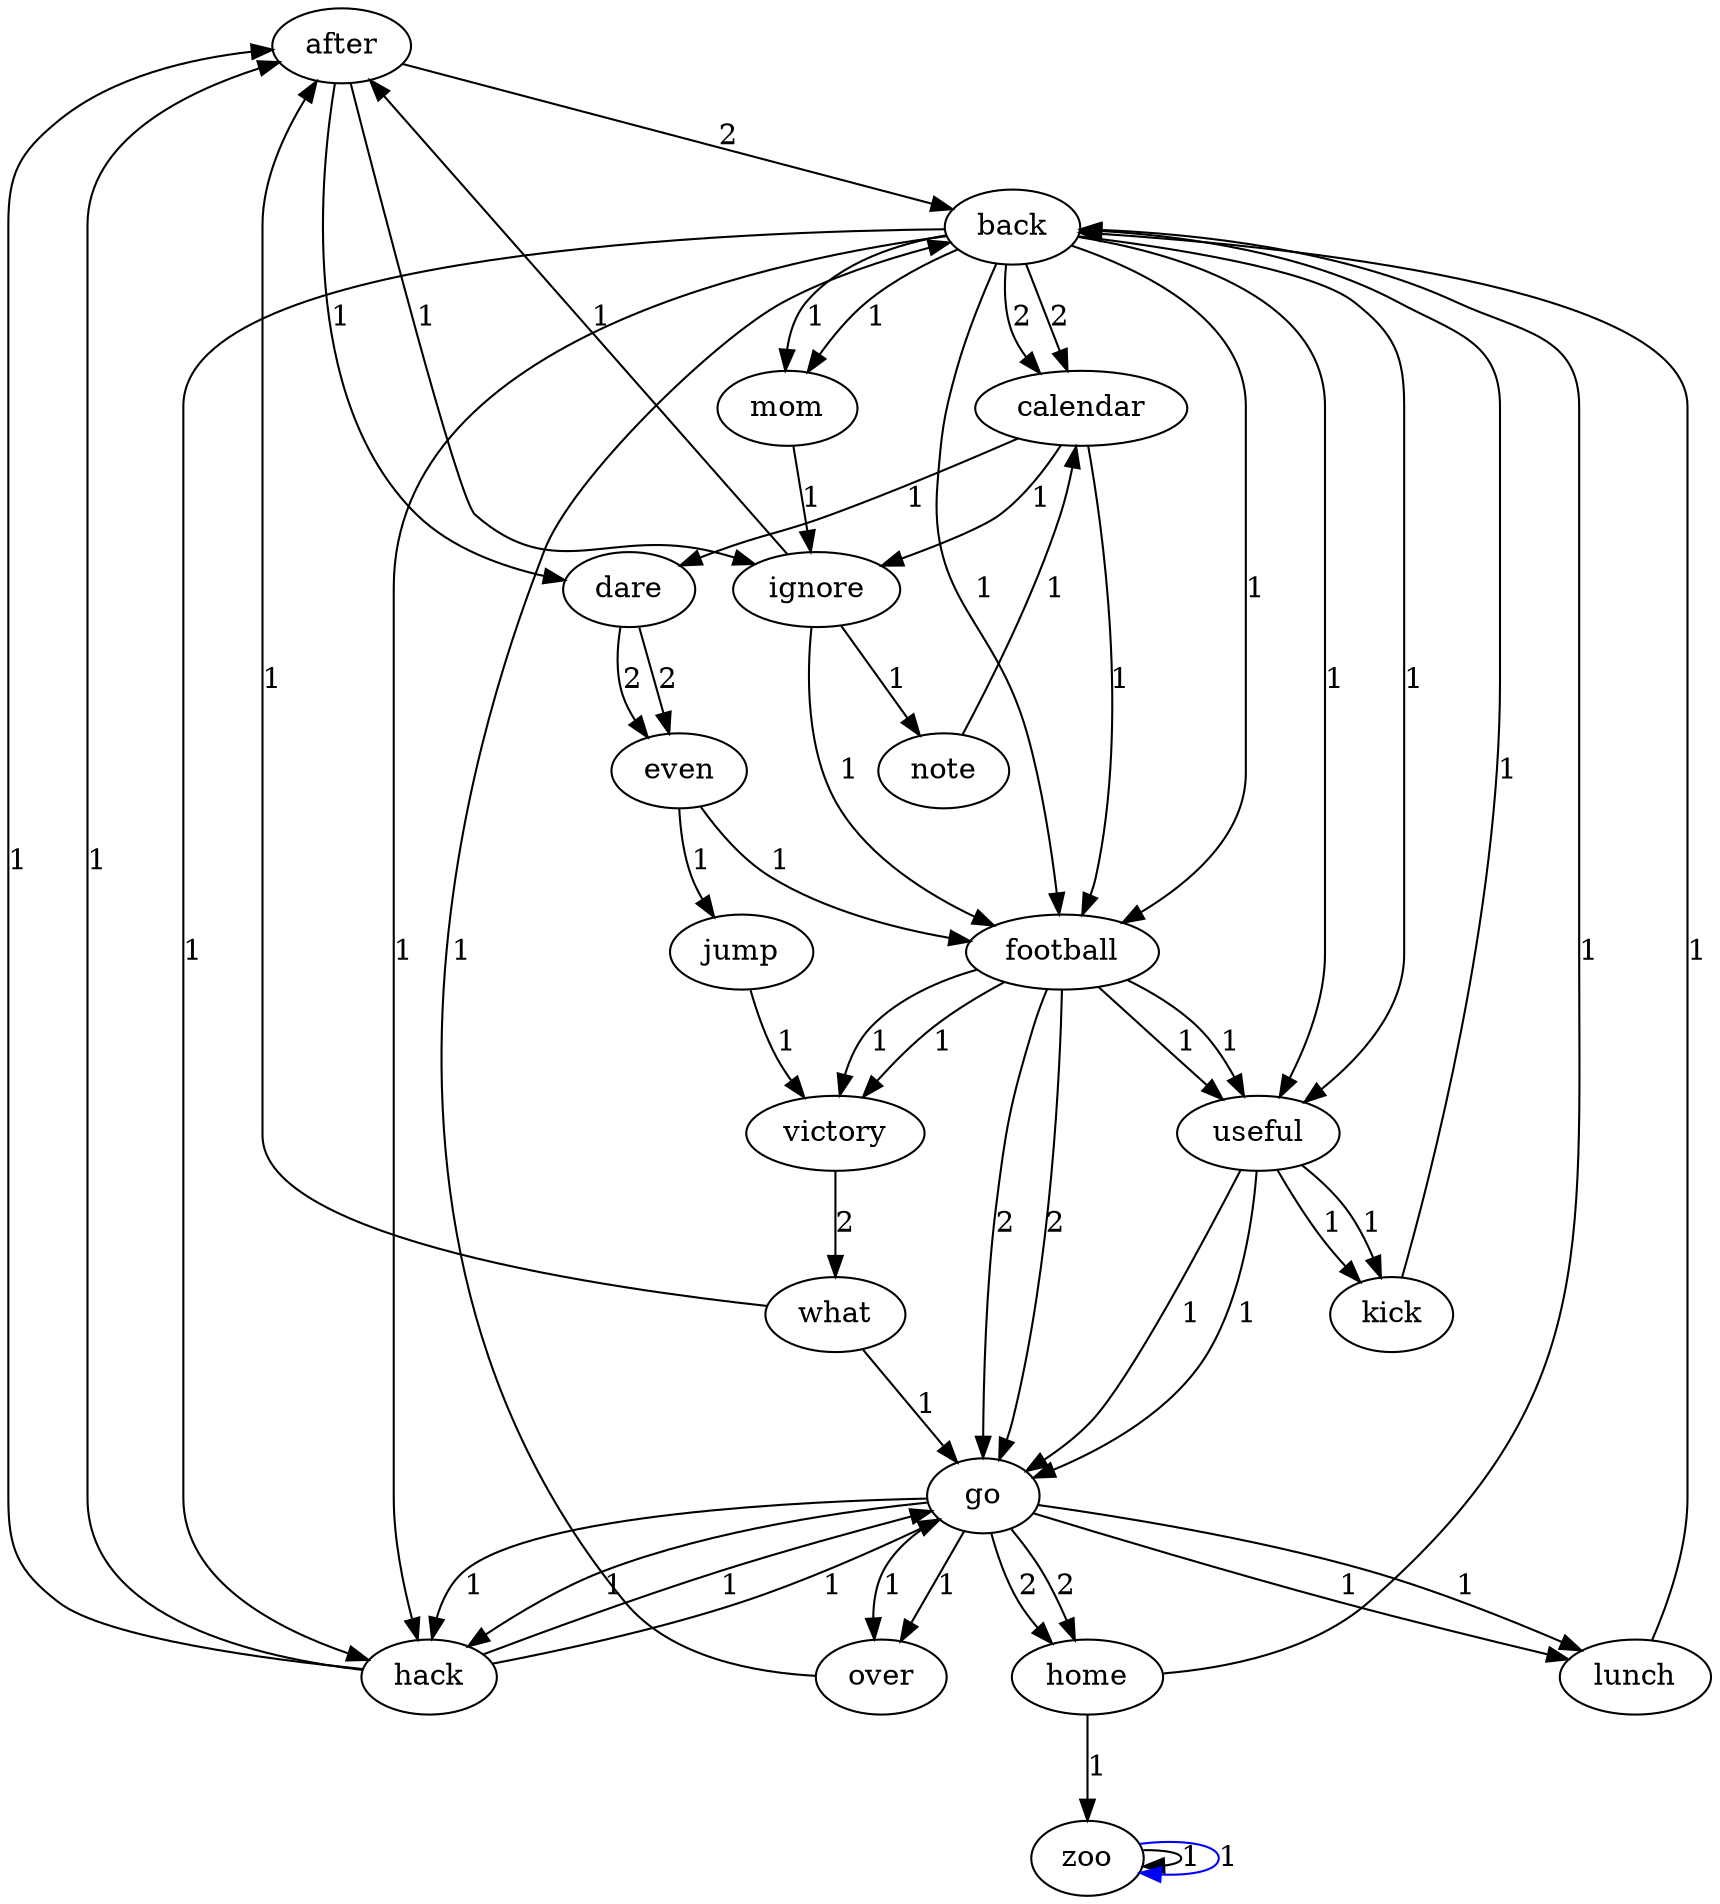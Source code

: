 digraph graphname{ 
after->back[ label = 2 ]; 
after->dare[ label = 1 ]; 
after->ignore[ label = 1 ]; 
ignore->after[ label = 1 ]; 
ignore->football[ label = 1 ]; 
ignore->note[ label = 1 ]; 
note->calendar[ label = 1 ]; 
calendar->dare[ label = 1 ]; 
calendar->football[ label = 1 ]; 
calendar->ignore[ label = 1 ]; 
football->go[ label = 2 ]; 
football->useful[ label = 1 ]; 
football->victory[ label = 1 ]; 
victory->what[ label = 2 ]; 
what->after[ label = 1 ]; 
what->go[ label = 1 ]; 
go->hack[ label = 1 ]; 
go->home[ label = 2 ]; 
go->lunch[ label = 1 ]; 
go->over[ label = 1 ]; 
over->back[ label = 1 ]; 
back->calendar[ label = 2 ]; 
back->football[ label = 1 ]; 
back->hack[ label = 1 ]; 
back->mom[ label = 1 ]; 
back->useful[ label = 1 ]; 
useful->go[ label = 1 ]; 
useful->kick[ label = 1 ]; 
kick->back[ label = 1 ]; 
mom->ignore[ label = 1 ]; 
hack->after[ label = 1 ]; 
hack->go[ label = 1 ]; 
lunch->back[ label = 1 ]; 
home->back[ label = 1 ]; 
home->zoo[ label = 1 ]; 
zoo->zoo[ label = 1 ]; 
hack->after[ label = 1 ]; 
hack->go[ label = 1 ]; 
useful->go[ label = 1 ]; 
useful->kick[ label = 1 ]; 
go->hack[ label = 1 ]; 
go->home[ label = 2 ]; 
go->lunch[ label = 1 ]; 
go->over[ label = 1 ]; 
dare->even[ label = 2 ]; 
even->football[ label = 1 ]; 
even->jump[ label = 1 ]; 
jump->victory[ label = 1 ]; 
football->go[ label = 2 ]; 
football->useful[ label = 1 ]; 
football->victory[ label = 1 ]; 
dare->even[ label = 2 ]; 
back->calendar[ label = 2 ]; 
back->football[ label = 1 ]; 
back->hack[ label = 1 ]; 
back->mom[ label = 1 ]; 
back->useful[ label = 1 ]; 

zoo -> zoo[ label = 1, color = blue ] 
}

